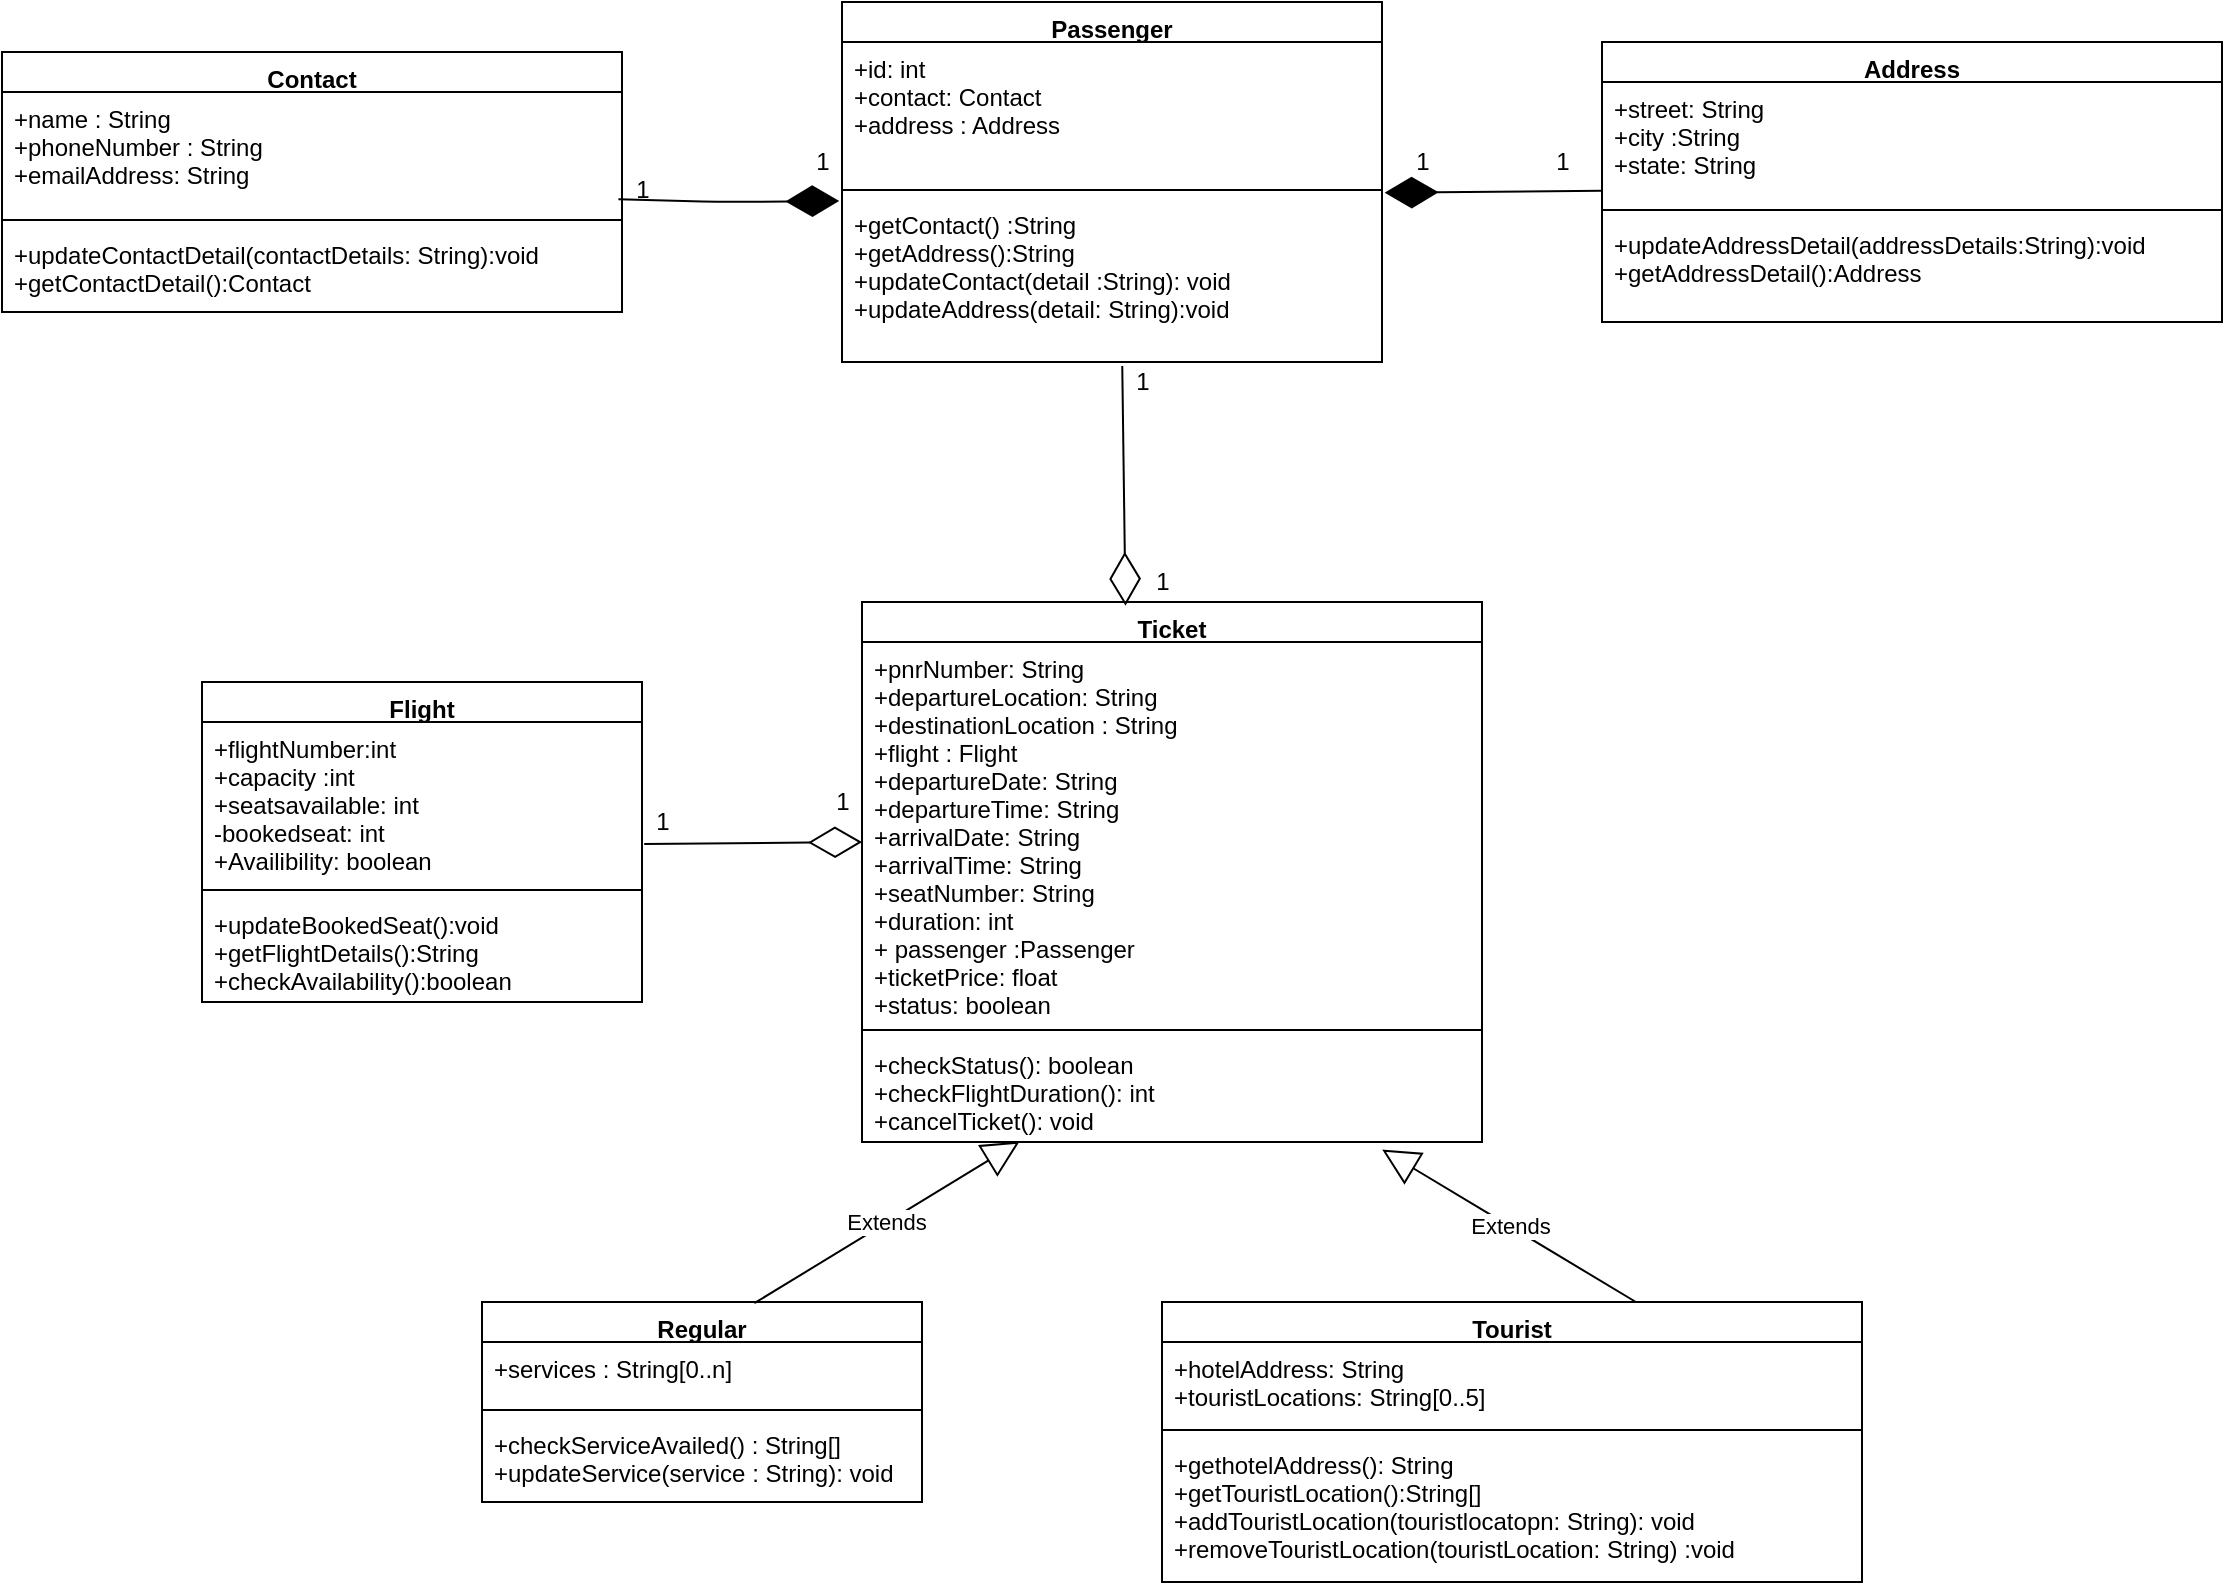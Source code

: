 <mxfile version="14.7.3" type="device"><diagram name="Page-1" id="e7e014a7-5840-1c2e-5031-d8a46d1fe8dd"><mxGraphModel dx="2207" dy="548" grid="1" gridSize="10" guides="1" tooltips="1" connect="1" arrows="1" fold="1" page="1" pageScale="1" pageWidth="1169" pageHeight="826" background="none" math="0" shadow="0"><root><mxCell id="0"/><mxCell id="1" parent="0"/><mxCell id="nCdrt0F-znJziAL3CwZZ-41" value="Passenger" style="swimlane;fontStyle=1;align=center;verticalAlign=top;childLayout=stackLayout;horizontal=1;startSize=20;horizontalStack=0;resizeParent=1;resizeParentMax=0;resizeLast=0;collapsible=1;marginBottom=0;" parent="1" vertex="1"><mxGeometry x="280" y="50" width="270" height="180" as="geometry"/></mxCell><mxCell id="nCdrt0F-znJziAL3CwZZ-42" value="+id: int&#10;+contact: Contact&#10;+address : Address" style="text;strokeColor=none;fillColor=none;align=left;verticalAlign=top;spacingLeft=4;spacingRight=4;overflow=hidden;rotatable=0;points=[[0,0.5],[1,0.5]];portConstraint=eastwest;" parent="nCdrt0F-znJziAL3CwZZ-41" vertex="1"><mxGeometry y="20" width="270" height="70" as="geometry"/></mxCell><mxCell id="nCdrt0F-znJziAL3CwZZ-43" value="" style="line;strokeWidth=1;fillColor=none;align=left;verticalAlign=middle;spacingTop=-1;spacingLeft=3;spacingRight=3;rotatable=0;labelPosition=right;points=[];portConstraint=eastwest;" parent="nCdrt0F-znJziAL3CwZZ-41" vertex="1"><mxGeometry y="90" width="270" height="8" as="geometry"/></mxCell><mxCell id="nCdrt0F-znJziAL3CwZZ-44" value="+getContact() :String&#10;+getAddress():String&#10;+updateContact(detail :String): void&#10;+updateAddress(detail: String):void" style="text;strokeColor=none;fillColor=none;align=left;verticalAlign=top;spacingLeft=4;spacingRight=4;overflow=hidden;rotatable=0;points=[[0,0.5],[1,0.5]];portConstraint=eastwest;" parent="nCdrt0F-znJziAL3CwZZ-41" vertex="1"><mxGeometry y="98" width="270" height="82" as="geometry"/></mxCell><mxCell id="nCdrt0F-znJziAL3CwZZ-45" value="Contact" style="swimlane;fontStyle=1;align=center;verticalAlign=top;childLayout=stackLayout;horizontal=1;startSize=20;horizontalStack=0;resizeParent=1;resizeParentMax=0;resizeLast=0;collapsible=1;marginBottom=0;" parent="1" vertex="1"><mxGeometry x="-140" y="75" width="310" height="130" as="geometry"/></mxCell><mxCell id="nCdrt0F-znJziAL3CwZZ-46" value="+name : String&#10;+phoneNumber : String&#10;+emailAddress: String" style="text;strokeColor=none;fillColor=none;align=left;verticalAlign=top;spacingLeft=4;spacingRight=4;overflow=hidden;rotatable=0;points=[[0,0.5],[1,0.5]];portConstraint=eastwest;" parent="nCdrt0F-znJziAL3CwZZ-45" vertex="1"><mxGeometry y="20" width="310" height="60" as="geometry"/></mxCell><mxCell id="nCdrt0F-znJziAL3CwZZ-47" value="" style="line;strokeWidth=1;fillColor=none;align=left;verticalAlign=middle;spacingTop=-1;spacingLeft=3;spacingRight=3;rotatable=0;labelPosition=right;points=[];portConstraint=eastwest;" parent="nCdrt0F-znJziAL3CwZZ-45" vertex="1"><mxGeometry y="80" width="310" height="8" as="geometry"/></mxCell><mxCell id="nCdrt0F-znJziAL3CwZZ-48" value="+updateContactDetail(contactDetails: String):void&#10;+getContactDetail():Contact" style="text;strokeColor=none;fillColor=none;align=left;verticalAlign=top;spacingLeft=4;spacingRight=4;overflow=hidden;rotatable=0;points=[[0,0.5],[1,0.5]];portConstraint=eastwest;" parent="nCdrt0F-znJziAL3CwZZ-45" vertex="1"><mxGeometry y="88" width="310" height="42" as="geometry"/></mxCell><mxCell id="nCdrt0F-znJziAL3CwZZ-49" value="Address" style="swimlane;fontStyle=1;align=center;verticalAlign=top;childLayout=stackLayout;horizontal=1;startSize=20;horizontalStack=0;resizeParent=1;resizeParentMax=0;resizeLast=0;collapsible=1;marginBottom=0;" parent="1" vertex="1"><mxGeometry x="660" y="70" width="310" height="140" as="geometry"/></mxCell><mxCell id="nCdrt0F-znJziAL3CwZZ-50" value="+street: String&#10;+city :String&#10;+state: String" style="text;strokeColor=none;fillColor=none;align=left;verticalAlign=top;spacingLeft=4;spacingRight=4;overflow=hidden;rotatable=0;points=[[0,0.5],[1,0.5]];portConstraint=eastwest;" parent="nCdrt0F-znJziAL3CwZZ-49" vertex="1"><mxGeometry y="20" width="310" height="60" as="geometry"/></mxCell><mxCell id="nCdrt0F-znJziAL3CwZZ-51" value="" style="line;strokeWidth=1;fillColor=none;align=left;verticalAlign=middle;spacingTop=-1;spacingLeft=3;spacingRight=3;rotatable=0;labelPosition=right;points=[];portConstraint=eastwest;" parent="nCdrt0F-znJziAL3CwZZ-49" vertex="1"><mxGeometry y="80" width="310" height="8" as="geometry"/></mxCell><mxCell id="nCdrt0F-znJziAL3CwZZ-52" value="+updateAddressDetail(addressDetails:String):void&#10;+getAddressDetail():Address" style="text;strokeColor=none;fillColor=none;align=left;verticalAlign=top;spacingLeft=4;spacingRight=4;overflow=hidden;rotatable=0;points=[[0,0.5],[1,0.5]];portConstraint=eastwest;" parent="nCdrt0F-znJziAL3CwZZ-49" vertex="1"><mxGeometry y="88" width="310" height="52" as="geometry"/></mxCell><mxCell id="nCdrt0F-znJziAL3CwZZ-53" value="Ticket" style="swimlane;fontStyle=1;align=center;verticalAlign=top;childLayout=stackLayout;horizontal=1;startSize=20;horizontalStack=0;resizeParent=1;resizeParentMax=0;resizeLast=0;collapsible=1;marginBottom=0;" parent="1" vertex="1"><mxGeometry x="290" y="350" width="310" height="270" as="geometry"/></mxCell><mxCell id="nCdrt0F-znJziAL3CwZZ-54" value="+pnrNumber: String&#10;+departureLocation: String&#10;+destinationLocation : String&#10;+flight : Flight&#10;+departureDate: String&#10;+departureTime: String&#10;+arrivalDate: String&#10;+arrivalTime: String&#10;+seatNumber: String&#10;+duration: int&#10;+ passenger :Passenger&#10;+ticketPrice: float&#10;+status: boolean" style="text;strokeColor=none;fillColor=none;align=left;verticalAlign=top;spacingLeft=4;spacingRight=4;overflow=hidden;rotatable=0;points=[[0,0.5],[1,0.5]];portConstraint=eastwest;" parent="nCdrt0F-znJziAL3CwZZ-53" vertex="1"><mxGeometry y="20" width="310" height="190" as="geometry"/></mxCell><mxCell id="nCdrt0F-znJziAL3CwZZ-55" value="" style="line;strokeWidth=1;fillColor=none;align=left;verticalAlign=middle;spacingTop=-1;spacingLeft=3;spacingRight=3;rotatable=0;labelPosition=right;points=[];portConstraint=eastwest;" parent="nCdrt0F-znJziAL3CwZZ-53" vertex="1"><mxGeometry y="210" width="310" height="8" as="geometry"/></mxCell><mxCell id="nCdrt0F-znJziAL3CwZZ-56" value="+checkStatus(): boolean&#10;+checkFlightDuration(): int&#10;+cancelTicket(): void" style="text;strokeColor=none;fillColor=none;align=left;verticalAlign=top;spacingLeft=4;spacingRight=4;overflow=hidden;rotatable=0;points=[[0,0.5],[1,0.5]];portConstraint=eastwest;" parent="nCdrt0F-znJziAL3CwZZ-53" vertex="1"><mxGeometry y="218" width="310" height="52" as="geometry"/></mxCell><mxCell id="nCdrt0F-znJziAL3CwZZ-57" value="Regular" style="swimlane;fontStyle=1;align=center;verticalAlign=top;childLayout=stackLayout;horizontal=1;startSize=20;horizontalStack=0;resizeParent=1;resizeParentMax=0;resizeLast=0;collapsible=1;marginBottom=0;" parent="1" vertex="1"><mxGeometry x="100" y="700" width="220" height="100" as="geometry"/></mxCell><mxCell id="nCdrt0F-znJziAL3CwZZ-58" value="+services : String[0..n]" style="text;strokeColor=none;fillColor=none;align=left;verticalAlign=top;spacingLeft=4;spacingRight=4;overflow=hidden;rotatable=0;points=[[0,0.5],[1,0.5]];portConstraint=eastwest;" parent="nCdrt0F-znJziAL3CwZZ-57" vertex="1"><mxGeometry y="20" width="220" height="30" as="geometry"/></mxCell><mxCell id="nCdrt0F-znJziAL3CwZZ-59" value="" style="line;strokeWidth=1;fillColor=none;align=left;verticalAlign=middle;spacingTop=-1;spacingLeft=3;spacingRight=3;rotatable=0;labelPosition=right;points=[];portConstraint=eastwest;" parent="nCdrt0F-znJziAL3CwZZ-57" vertex="1"><mxGeometry y="50" width="220" height="8" as="geometry"/></mxCell><mxCell id="nCdrt0F-znJziAL3CwZZ-60" value="+checkServiceAvailed() : String[]&#10;+updateService(service : String): void" style="text;strokeColor=none;fillColor=none;align=left;verticalAlign=top;spacingLeft=4;spacingRight=4;overflow=hidden;rotatable=0;points=[[0,0.5],[1,0.5]];portConstraint=eastwest;" parent="nCdrt0F-znJziAL3CwZZ-57" vertex="1"><mxGeometry y="58" width="220" height="42" as="geometry"/></mxCell><mxCell id="nCdrt0F-znJziAL3CwZZ-61" value="Tourist" style="swimlane;fontStyle=1;align=center;verticalAlign=top;childLayout=stackLayout;horizontal=1;startSize=20;horizontalStack=0;resizeParent=1;resizeParentMax=0;resizeLast=0;collapsible=1;marginBottom=0;" parent="1" vertex="1"><mxGeometry x="440" y="700" width="350" height="140" as="geometry"/></mxCell><mxCell id="nCdrt0F-znJziAL3CwZZ-62" value="+hotelAddress: String&#10;+touristLocations: String[0..5]" style="text;strokeColor=none;fillColor=none;align=left;verticalAlign=top;spacingLeft=4;spacingRight=4;overflow=hidden;rotatable=0;points=[[0,0.5],[1,0.5]];portConstraint=eastwest;" parent="nCdrt0F-znJziAL3CwZZ-61" vertex="1"><mxGeometry y="20" width="350" height="40" as="geometry"/></mxCell><mxCell id="nCdrt0F-znJziAL3CwZZ-63" value="" style="line;strokeWidth=1;fillColor=none;align=left;verticalAlign=middle;spacingTop=-1;spacingLeft=3;spacingRight=3;rotatable=0;labelPosition=right;points=[];portConstraint=eastwest;" parent="nCdrt0F-znJziAL3CwZZ-61" vertex="1"><mxGeometry y="60" width="350" height="8" as="geometry"/></mxCell><mxCell id="nCdrt0F-znJziAL3CwZZ-64" value="+gethotelAddress(): String&#10;+getTouristLocation():String[]&#10;+addTouristLocation(touristlocatopn: String): void&#10;+removeTouristLocation(touristLocation: String) :void" style="text;strokeColor=none;fillColor=none;align=left;verticalAlign=top;spacingLeft=4;spacingRight=4;overflow=hidden;rotatable=0;points=[[0,0.5],[1,0.5]];portConstraint=eastwest;" parent="nCdrt0F-znJziAL3CwZZ-61" vertex="1"><mxGeometry y="68" width="350" height="72" as="geometry"/></mxCell><mxCell id="nCdrt0F-znJziAL3CwZZ-65" value="Flight" style="swimlane;fontStyle=1;align=center;verticalAlign=top;childLayout=stackLayout;horizontal=1;startSize=20;horizontalStack=0;resizeParent=1;resizeParentMax=0;resizeLast=0;collapsible=1;marginBottom=0;" parent="1" vertex="1"><mxGeometry x="-40" y="390" width="220" height="160" as="geometry"/></mxCell><mxCell id="nCdrt0F-znJziAL3CwZZ-66" value="+flightNumber:int&#10;+capacity :int&#10;+seatsavailable: int&#10;-bookedseat: int&#10;+Availibility: boolean" style="text;strokeColor=none;fillColor=none;align=left;verticalAlign=top;spacingLeft=4;spacingRight=4;overflow=hidden;rotatable=0;points=[[0,0.5],[1,0.5]];portConstraint=eastwest;" parent="nCdrt0F-znJziAL3CwZZ-65" vertex="1"><mxGeometry y="20" width="220" height="80" as="geometry"/></mxCell><mxCell id="nCdrt0F-znJziAL3CwZZ-67" value="" style="line;strokeWidth=1;fillColor=none;align=left;verticalAlign=middle;spacingTop=-1;spacingLeft=3;spacingRight=3;rotatable=0;labelPosition=right;points=[];portConstraint=eastwest;" parent="nCdrt0F-znJziAL3CwZZ-65" vertex="1"><mxGeometry y="100" width="220" height="8" as="geometry"/></mxCell><mxCell id="nCdrt0F-znJziAL3CwZZ-68" value="+updateBookedSeat():void&#10;+getFlightDetails():String&#10;+checkAvailability():boolean" style="text;strokeColor=none;fillColor=none;align=left;verticalAlign=top;spacingLeft=4;spacingRight=4;overflow=hidden;rotatable=0;points=[[0,0.5],[1,0.5]];portConstraint=eastwest;" parent="nCdrt0F-znJziAL3CwZZ-65" vertex="1"><mxGeometry y="108" width="220" height="52" as="geometry"/></mxCell><mxCell id="nCdrt0F-znJziAL3CwZZ-71" value="" style="endArrow=diamondThin;endFill=1;endSize=24;html=1;entryX=-0.005;entryY=0.018;entryDx=0;entryDy=0;entryPerimeter=0;exitX=-0.09;exitY=0.73;exitDx=0;exitDy=0;exitPerimeter=0;" parent="1" source="nCdrt0F-znJziAL3CwZZ-86" target="nCdrt0F-znJziAL3CwZZ-44" edge="1"><mxGeometry width="160" relative="1" as="geometry"><mxPoint x="172" y="150" as="sourcePoint"/><mxPoint x="400" y="280" as="targetPoint"/><Array as="points"><mxPoint x="220" y="150"/></Array></mxGeometry></mxCell><mxCell id="nCdrt0F-znJziAL3CwZZ-72" value="" style="endArrow=diamondThin;endFill=1;endSize=24;html=1;entryX=1.005;entryY=-0.032;entryDx=0;entryDy=0;entryPerimeter=0;exitX=0.001;exitY=0.907;exitDx=0;exitDy=0;exitPerimeter=0;" parent="1" source="nCdrt0F-znJziAL3CwZZ-50" target="nCdrt0F-znJziAL3CwZZ-44" edge="1"><mxGeometry width="160" relative="1" as="geometry"><mxPoint x="627" y="144" as="sourcePoint"/><mxPoint x="400" y="280" as="targetPoint"/></mxGeometry></mxCell><mxCell id="nCdrt0F-znJziAL3CwZZ-73" value="" style="endArrow=diamondThin;endFill=0;endSize=24;html=1;exitX=0.519;exitY=1.024;exitDx=0;exitDy=0;exitPerimeter=0;entryX=0.425;entryY=0.007;entryDx=0;entryDy=0;entryPerimeter=0;" parent="1" source="nCdrt0F-znJziAL3CwZZ-44" target="nCdrt0F-znJziAL3CwZZ-53" edge="1"><mxGeometry width="160" relative="1" as="geometry"><mxPoint x="420" y="260" as="sourcePoint"/><mxPoint x="420" y="350" as="targetPoint"/></mxGeometry></mxCell><mxCell id="nCdrt0F-znJziAL3CwZZ-81" value="" style="endArrow=diamondThin;endFill=0;endSize=24;html=1;exitX=1.005;exitY=0.763;exitDx=0;exitDy=0;exitPerimeter=0;" parent="1" edge="1" source="nCdrt0F-znJziAL3CwZZ-66"><mxGeometry width="160" relative="1" as="geometry"><mxPoint x="183" y="470" as="sourcePoint"/><mxPoint x="290" y="470" as="targetPoint"/></mxGeometry></mxCell><mxCell id="nCdrt0F-znJziAL3CwZZ-82" value="1" style="text;html=1;align=center;verticalAlign=middle;resizable=0;points=[];autosize=1;strokeColor=none;" parent="1" vertex="1"><mxGeometry x="180" y="450" width="20" height="20" as="geometry"/></mxCell><mxCell id="nCdrt0F-znJziAL3CwZZ-83" value="1" style="text;html=1;align=center;verticalAlign=middle;resizable=0;points=[];autosize=1;strokeColor=none;" parent="1" vertex="1"><mxGeometry x="270" y="440" width="20" height="20" as="geometry"/></mxCell><mxCell id="nCdrt0F-znJziAL3CwZZ-84" value="1" style="text;html=1;align=center;verticalAlign=middle;resizable=0;points=[];autosize=1;strokeColor=none;" parent="1" vertex="1"><mxGeometry x="430" y="330" width="20" height="20" as="geometry"/></mxCell><mxCell id="nCdrt0F-znJziAL3CwZZ-85" value="1" style="text;html=1;align=center;verticalAlign=middle;resizable=0;points=[];autosize=1;strokeColor=none;" parent="1" vertex="1"><mxGeometry x="420" y="230" width="20" height="20" as="geometry"/></mxCell><mxCell id="nCdrt0F-znJziAL3CwZZ-86" value="1" style="text;html=1;align=center;verticalAlign=middle;resizable=0;points=[];autosize=1;strokeColor=none;" parent="1" vertex="1"><mxGeometry x="170" y="134" width="20" height="20" as="geometry"/></mxCell><mxCell id="nCdrt0F-znJziAL3CwZZ-87" value="1" style="text;html=1;align=center;verticalAlign=middle;resizable=0;points=[];autosize=1;strokeColor=none;" parent="1" vertex="1"><mxGeometry x="260" y="120" width="20" height="20" as="geometry"/></mxCell><mxCell id="nCdrt0F-znJziAL3CwZZ-88" value="1" style="text;html=1;align=center;verticalAlign=middle;resizable=0;points=[];autosize=1;strokeColor=none;" parent="1" vertex="1"><mxGeometry x="560" y="120" width="20" height="20" as="geometry"/></mxCell><mxCell id="nCdrt0F-znJziAL3CwZZ-89" value="1" style="text;html=1;align=center;verticalAlign=middle;resizable=0;points=[];autosize=1;strokeColor=none;" parent="1" vertex="1"><mxGeometry x="630" y="120" width="20" height="20" as="geometry"/></mxCell><mxCell id="BHN6CqUX1YHASXCtwxQV-2" value="Extends" style="endArrow=block;endSize=16;endFill=0;html=1;entryX=0.254;entryY=0.996;entryDx=0;entryDy=0;entryPerimeter=0;exitX=0.619;exitY=0.006;exitDx=0;exitDy=0;exitPerimeter=0;" parent="1" source="nCdrt0F-znJziAL3CwZZ-57" target="nCdrt0F-znJziAL3CwZZ-56" edge="1"><mxGeometry width="160" relative="1" as="geometry"><mxPoint x="219" y="697" as="sourcePoint"/><mxPoint x="420" y="630" as="targetPoint"/></mxGeometry></mxCell><mxCell id="BHN6CqUX1YHASXCtwxQV-3" value="Extends" style="endArrow=block;endSize=16;endFill=0;html=1;entryX=0.839;entryY=1.073;entryDx=0;entryDy=0;entryPerimeter=0;exitX=0.677;exitY=0;exitDx=0;exitDy=0;exitPerimeter=0;" parent="1" source="nCdrt0F-znJziAL3CwZZ-61" target="nCdrt0F-znJziAL3CwZZ-56" edge="1"><mxGeometry width="160" relative="1" as="geometry"><mxPoint x="645.06" y="695" as="sourcePoint"/><mxPoint x="770" y="594.192" as="targetPoint"/></mxGeometry></mxCell></root></mxGraphModel></diagram></mxfile>